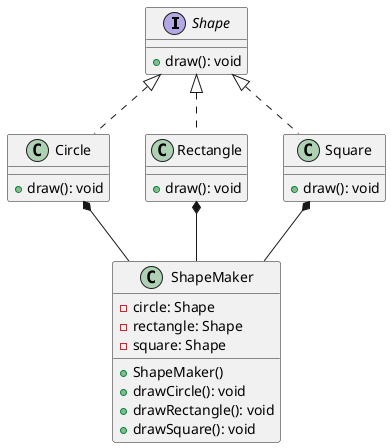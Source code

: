 @startuml
'https://plantuml.com/class-diagram

interface Shape {
    +draw(): void
}

class Circle implements Shape {
    +draw(): void
}

class Rectangle implements Shape {
    +draw(): void
}

class Square implements Shape {
    +draw(): void
}

class ShapeMaker {
    -circle: Shape
    -rectangle: Shape
    -square: Shape

    +ShapeMaker()
    +drawCircle(): void
    +drawRectangle(): void
    +drawSquare(): void
}

Square *-- ShapeMaker
Circle *-- ShapeMaker
Rectangle *-- ShapeMaker

@enduml